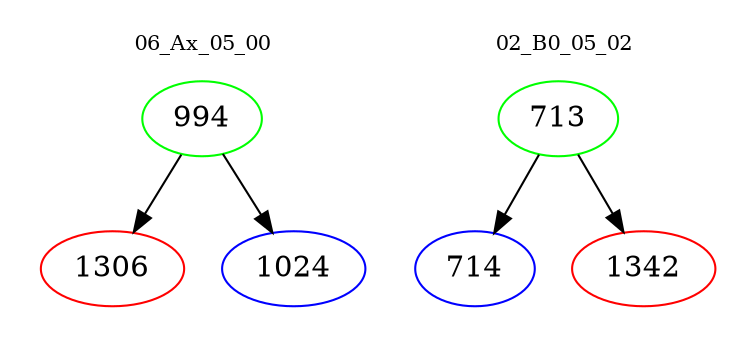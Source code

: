 digraph{
subgraph cluster_0 {
color = white
label = "06_Ax_05_00";
fontsize=10;
T0_994 [label="994", color="green"]
T0_994 -> T0_1306 [color="black"]
T0_1306 [label="1306", color="red"]
T0_994 -> T0_1024 [color="black"]
T0_1024 [label="1024", color="blue"]
}
subgraph cluster_1 {
color = white
label = "02_B0_05_02";
fontsize=10;
T1_713 [label="713", color="green"]
T1_713 -> T1_714 [color="black"]
T1_714 [label="714", color="blue"]
T1_713 -> T1_1342 [color="black"]
T1_1342 [label="1342", color="red"]
}
}
